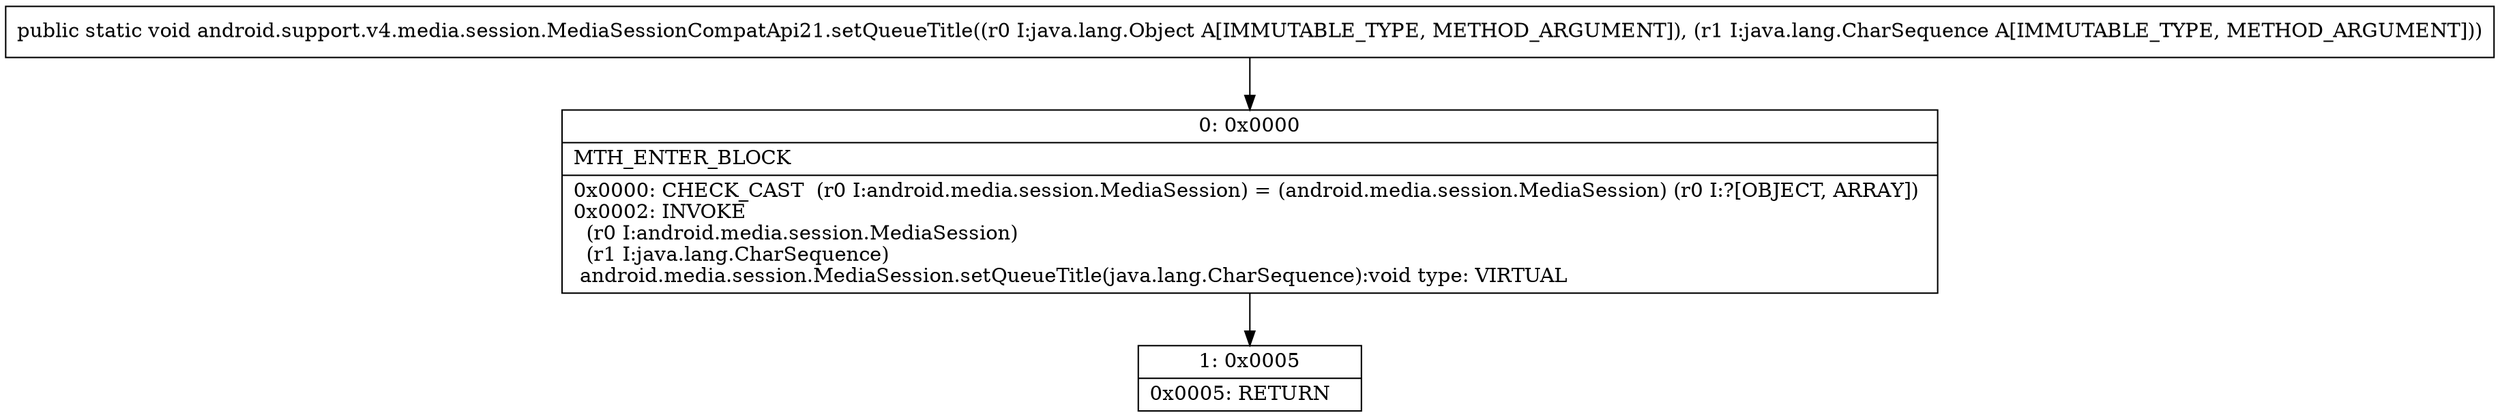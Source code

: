 digraph "CFG forandroid.support.v4.media.session.MediaSessionCompatApi21.setQueueTitle(Ljava\/lang\/Object;Ljava\/lang\/CharSequence;)V" {
Node_0 [shape=record,label="{0\:\ 0x0000|MTH_ENTER_BLOCK\l|0x0000: CHECK_CAST  (r0 I:android.media.session.MediaSession) = (android.media.session.MediaSession) (r0 I:?[OBJECT, ARRAY]) \l0x0002: INVOKE  \l  (r0 I:android.media.session.MediaSession)\l  (r1 I:java.lang.CharSequence)\l android.media.session.MediaSession.setQueueTitle(java.lang.CharSequence):void type: VIRTUAL \l}"];
Node_1 [shape=record,label="{1\:\ 0x0005|0x0005: RETURN   \l}"];
MethodNode[shape=record,label="{public static void android.support.v4.media.session.MediaSessionCompatApi21.setQueueTitle((r0 I:java.lang.Object A[IMMUTABLE_TYPE, METHOD_ARGUMENT]), (r1 I:java.lang.CharSequence A[IMMUTABLE_TYPE, METHOD_ARGUMENT])) }"];
MethodNode -> Node_0;
Node_0 -> Node_1;
}

